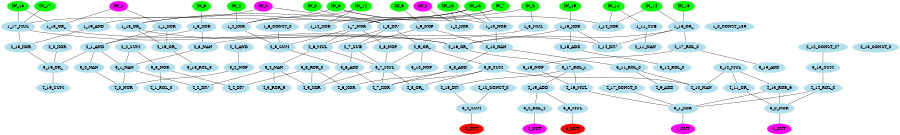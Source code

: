 digraph EACircuit {
rankdir=BT;
edge [dir=none];
size="6,6";
ordering=out;
node [color=magenta, style=filled];
"IN_0";
"IN_1";
"IN_2";
node [color=green, style=filled];
"IN_3";
"IN_4";
"IN_5";
"IN_6";
"IN_7";
"IN_8";
"IN_9";
"IN_10";
"IN_11";
"IN_12";
"IN_13";
"IN_14";
"IN_15";
"IN_16";
"IN_17";
"IN_18";
node [color=lightblue2, style=filled];
{ rank=same; "1_0_CONST_189"; "1_1_XOR"; "1_2_XOR"; "1_3_XOR"; "1_4_XOR"; "1_5_MUL"; "1_6_CONST_0"; "1_7_NOR"; "1_8_DIV"; "1_9_NOP"; "1_10_NOR"; "1_11_SUB"; "1_12_XOR"; "1_13_OR_"; "1_14_XOR"; "1_15_XOR"; "1_16_OR_"; "1_17_MUL"; "1_18_OR_"; "1_19_AND"; }
"1_1_XOR" -> "IN_1";
"1_2_XOR" -> "IN_2";
"1_2_XOR" -> "IN_10";
"1_3_XOR" -> "IN_3";
"1_4_XOR" -> "IN_4";
"1_4_XOR" -> "IN_6";
"1_4_XOR" -> "IN_12";
"1_5_MUL" -> "IN_5";
"1_7_NOR" -> "IN_18";
"1_7_NOR" -> "IN_7";
"1_8_DIV" -> "IN_0";
"1_8_DIV" -> "IN_8";
"1_9_NOP" -> "IN_9";
"1_10_NOR" -> "IN_6";
"1_10_NOR" -> "IN_10";
"1_10_NOR" -> "IN_18";
"1_11_SUB" -> "IN_11";
"1_12_XOR" -> "IN_12";
"1_12_XOR" -> "IN_18";
"1_13_OR_" -> "IN_13";
"1_13_OR_" -> "IN_1";
"1_14_XOR" -> "IN_6";
"1_14_XOR" -> "IN_11";
"1_14_XOR" -> "IN_14";
"1_15_XOR" -> "IN_15";
"1_16_OR_" -> "IN_14";
"1_16_OR_" -> "IN_16";
"1_17_MUL" -> "IN_13";
"1_17_MUL" -> "IN_17";
"1_17_MUL" -> "IN_7";
"1_18_OR_" -> "IN_18";
"1_18_OR_" -> "IN_5";
"1_19_AND" -> "IN_0";
node [color=lightblue2, style=filled];
{ rank=same; "2_0_XOR"; "2_1_AND"; "2_2_SUM"; "2_3_NAN"; "2_4_AND"; "2_5_SUM"; "2_6_MUL"; "2_7_SUB"; "2_8_NOP"; "2_9_OR_"; "2_10_NAN"; "2_11_NAN"; "2_12_CONST_27"; "2_13_CONST_0"; "2_14_DIV"; "2_15_ADD"; "2_16_OR_"; "2_17_ROL_0"; "2_18_XOR"; "2_19_OR_"; }
"2_1_AND" -> "1_1_XOR";
"2_1_AND" -> "1_3_XOR";
"2_3_NAN" -> "1_3_XOR";
"2_3_NAN" -> "1_5_MUL";
"2_5_SUM" -> "1_4_XOR";
"2_5_SUM" -> "1_6_CONST_0";
"2_5_SUM" -> "1_7_NOR";
"2_6_MUL" -> "1_7_NOR";
"2_6_MUL" -> "1_8_DIV";
"2_7_SUB" -> "1_8_DIV";
"2_7_SUB" -> "1_9_NOP";
"2_8_NOP" -> "1_7_NOR";
"2_9_OR_" -> "1_8_DIV";
"2_10_NAN" -> "1_9_NOP";
"2_10_NAN" -> "1_10_NOR";
"2_11_NAN" -> "1_11_SUB";
"2_14_DIV" -> "1_13_OR_";
"2_14_DIV" -> "1_15_XOR";
"2_14_DIV" -> "1_16_OR_";
"2_15_ADD" -> "1_15_XOR";
"2_16_OR_" -> "1_15_XOR";
"2_16_OR_" -> "1_16_OR_";
"2_16_OR_" -> "1_17_MUL";
"2_16_OR_" -> "1_18_OR_";
"2_17_ROL_0" -> "1_16_OR_";
"2_18_XOR" -> "1_17_MUL";
"2_18_XOR" -> "1_19_AND";
"2_19_OR_" -> "1_18_OR_";
"2_19_OR_" -> "1_1_XOR";
node [color=lightblue2, style=filled];
{ rank=same; "3_0_NAN"; "3_1_NAN"; "3_2_NOP"; "3_3_NOR"; "3_4_NAN"; "3_5_ROR_0"; "3_6_ADD"; "3_7_MUL"; "3_8_ADD"; "3_9_SUM"; "3_10_NOP"; "3_11_ROL_0"; "3_12_MUL"; "3_13_SUM"; "3_14_ROL_0"; "3_15_ADD"; "3_16_NOP"; "3_17_ROL_1"; "3_18_ROL_3"; "3_19_OR_"; }
"3_0_NAN" -> "2_1_AND";
"3_1_NAN" -> "2_1_AND";
"3_1_NAN" -> "2_2_SUM";
"3_1_NAN" -> "2_3_NAN";
"3_2_NOP" -> "2_4_AND";
"3_3_NOR" -> "2_2_SUM";
"3_4_NAN" -> "2_6_MUL";
"3_6_ADD" -> "2_5_SUM";
"3_6_ADD" -> "2_7_SUB";
"3_7_MUL" -> "2_6_MUL";
"3_7_MUL" -> "2_7_SUB";
"3_7_MUL" -> "2_8_NOP";
"3_7_MUL" -> "2_9_OR_";
"3_8_ADD" -> "2_10_NAN";
"3_9_SUM" -> "2_9_OR_";
"3_10_NOP" -> "2_9_OR_";
"3_11_ROL_0" -> "2_10_NAN";
"3_13_SUM" -> "2_12_CONST_27";
"3_14_ROL_0" -> "2_15_ADD";
"3_15_ADD" -> "2_17_ROL_0";
"3_16_NOP" -> "2_17_ROL_0";
"3_17_ROL_1" -> "2_16_OR_";
"3_18_ROL_3" -> "2_19_OR_";
"3_19_OR_" -> "2_18_XOR";
"3_19_OR_" -> "2_0_XOR";
"3_19_OR_" -> "2_1_AND";
node [color=lightblue2, style=filled];
{ rank=same; "4_0_NOR"; "4_1_ROL_0"; "4_2_DIV"; "4_3_ROR_5"; "4_4_DIV"; "4_5_XOR"; "4_6_XOR"; "4_7_XOR"; "4_8_OR_"; "4_9_ADD"; "4_10_NAN"; "4_11_OR_"; "4_12_CONST_0"; "4_13_ROR_6"; "4_14_ROL_0"; "4_15_ADD"; "4_16_MUL"; "4_17_CONST_0"; "4_18_DIV"; "4_19_SUM"; }
"4_0_NOR" -> "3_0_NAN";
"4_0_NOR" -> "3_1_NAN";
"4_0_NOR" -> "3_2_NOP";
"4_1_ROL_0" -> "3_3_NOR";
"4_2_DIV" -> "3_1_NAN";
"4_2_DIV" -> "3_4_NAN";
"4_3_ROR_5" -> "3_4_NAN";
"4_4_DIV" -> "3_3_NOR";
"4_4_DIV" -> "3_5_ROR_0";
"4_5_XOR" -> "3_4_NAN";
"4_5_XOR" -> "3_5_ROR_0";
"4_5_XOR" -> "3_6_ADD";
"4_5_XOR" -> "3_7_MUL";
"4_6_XOR" -> "3_5_ROR_0";
"4_6_XOR" -> "3_8_ADD";
"4_7_XOR" -> "3_6_ADD";
"4_7_XOR" -> "3_7_MUL";
"4_7_XOR" -> "3_8_ADD";
"4_7_XOR" -> "3_9_SUM";
"4_8_OR_" -> "3_7_MUL";
"4_8_OR_" -> "3_9_SUM";
"4_9_ADD" -> "3_11_ROL_0";
"4_10_NAN" -> "3_9_SUM";
"4_10_NAN" -> "3_11_ROL_0";
"4_10_NAN" -> "3_12_MUL";
"4_11_OR_" -> "3_12_MUL";
"4_13_ROR_6" -> "3_12_MUL";
"4_14_ROL_0" -> "3_13_SUM";
"4_15_ADD" -> "3_17_ROL_1";
"4_16_MUL" -> "3_16_NOP";
"4_16_MUL" -> "3_17_ROL_1";
"4_18_DIV" -> "3_17_ROL_1";
"4_19_SUM" -> "3_19_OR_";
node [color=lightblue2, style=filled];
{ rank=same; "5_0_NOR"; "5_1_XOR"; "5_2_ROL_4"; "5_3_MUL"; "5_4_SUM"; }
"5_0_NOR" -> "4_11_OR_";
"5_0_NOR" -> "4_13_ROR_6";
"5_0_NOR" -> "4_14_ROL_0";
"5_1_XOR" -> "4_13_ROR_6";
"5_1_XOR" -> "4_14_ROL_0";
"5_1_XOR" -> "4_16_MUL";
"5_1_XOR" -> "4_17_CONST_0";
"5_2_ROL_4" -> "4_15_ADD";
"5_3_MUL" -> "4_15_ADD";
"5_4_SUM" -> "4_18_DIV";
"5_4_SUM" -> "4_12_CONST_0";
node [color=magenta];
"0_OUT" -> "5_0_NOR";
"1_OUT" -> "5_1_XOR";
"2_OUT" -> "5_2_ROL_4";
node [color=red];
"3_OUT" -> "5_3_MUL";
"4_OUT" -> "5_4_SUM";
}